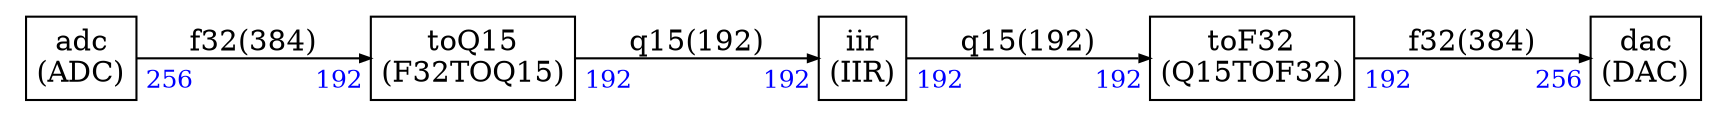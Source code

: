 



digraph structs {
    node [shape=plaintext]
    rankdir=LR
    edge [arrowsize=0.5]
    fontname="times"


adc [label=<
<TABLE BORDER="0" CELLBORDER="1" CELLSPACING="0" CELLPADDING="4">
  <TR>
    <TD ALIGN="CENTER" PORT="i">adc<BR/>(ADC)</TD>
  </TR>
</TABLE>>];

dac [label=<
<TABLE BORDER="0" CELLBORDER="1" CELLSPACING="0" CELLPADDING="4">
  <TR>
    <TD ALIGN="CENTER" PORT="i">dac<BR/>(DAC)</TD>
  </TR>
</TABLE>>];

iir [label=<
<TABLE BORDER="0" CELLBORDER="1" CELLSPACING="0" CELLPADDING="4">
  <TR>
    <TD ALIGN="CENTER" PORT="i">iir<BR/>(IIR)</TD>
  </TR>
</TABLE>>];

toF32 [label=<
<TABLE BORDER="0" CELLBORDER="1" CELLSPACING="0" CELLPADDING="4">
  <TR>
    <TD ALIGN="CENTER" PORT="i">toF32<BR/>(Q15TOF32)</TD>
  </TR>
</TABLE>>];

toQ15 [label=<
<TABLE BORDER="0" CELLBORDER="1" CELLSPACING="0" CELLPADDING="4">
  <TR>
    <TD ALIGN="CENTER" PORT="i">toQ15<BR/>(F32TOQ15)</TD>
  </TR>
</TABLE>>];



adc:i -> toQ15:i [label="f32(384)"
,headlabel=<<TABLE BORDER="0" CELLPADDING="2"><TR><TD><FONT COLOR="blue" POINT-SIZE="12.0" >192</FONT>
</TD></TR></TABLE>>
,taillabel=<<TABLE BORDER="0" CELLPADDING="2"><TR><TD><FONT COLOR="blue" POINT-SIZE="12.0" >256</FONT>
</TD></TR></TABLE>>]

toQ15:i -> iir:i [label="q15(192)"
,headlabel=<<TABLE BORDER="0" CELLPADDING="2"><TR><TD><FONT COLOR="blue" POINT-SIZE="12.0" >192</FONT>
</TD></TR></TABLE>>
,taillabel=<<TABLE BORDER="0" CELLPADDING="2"><TR><TD><FONT COLOR="blue" POINT-SIZE="12.0" >192</FONT>
</TD></TR></TABLE>>]

iir:i -> toF32:i [label="q15(192)"
,headlabel=<<TABLE BORDER="0" CELLPADDING="2"><TR><TD><FONT COLOR="blue" POINT-SIZE="12.0" >192</FONT>
</TD></TR></TABLE>>
,taillabel=<<TABLE BORDER="0" CELLPADDING="2"><TR><TD><FONT COLOR="blue" POINT-SIZE="12.0" >192</FONT>
</TD></TR></TABLE>>]

toF32:i -> dac:i [label="f32(384)"
,headlabel=<<TABLE BORDER="0" CELLPADDING="2"><TR><TD><FONT COLOR="blue" POINT-SIZE="12.0" >256</FONT>
</TD></TR></TABLE>>
,taillabel=<<TABLE BORDER="0" CELLPADDING="2"><TR><TD><FONT COLOR="blue" POINT-SIZE="12.0" >192</FONT>
</TD></TR></TABLE>>]


}
